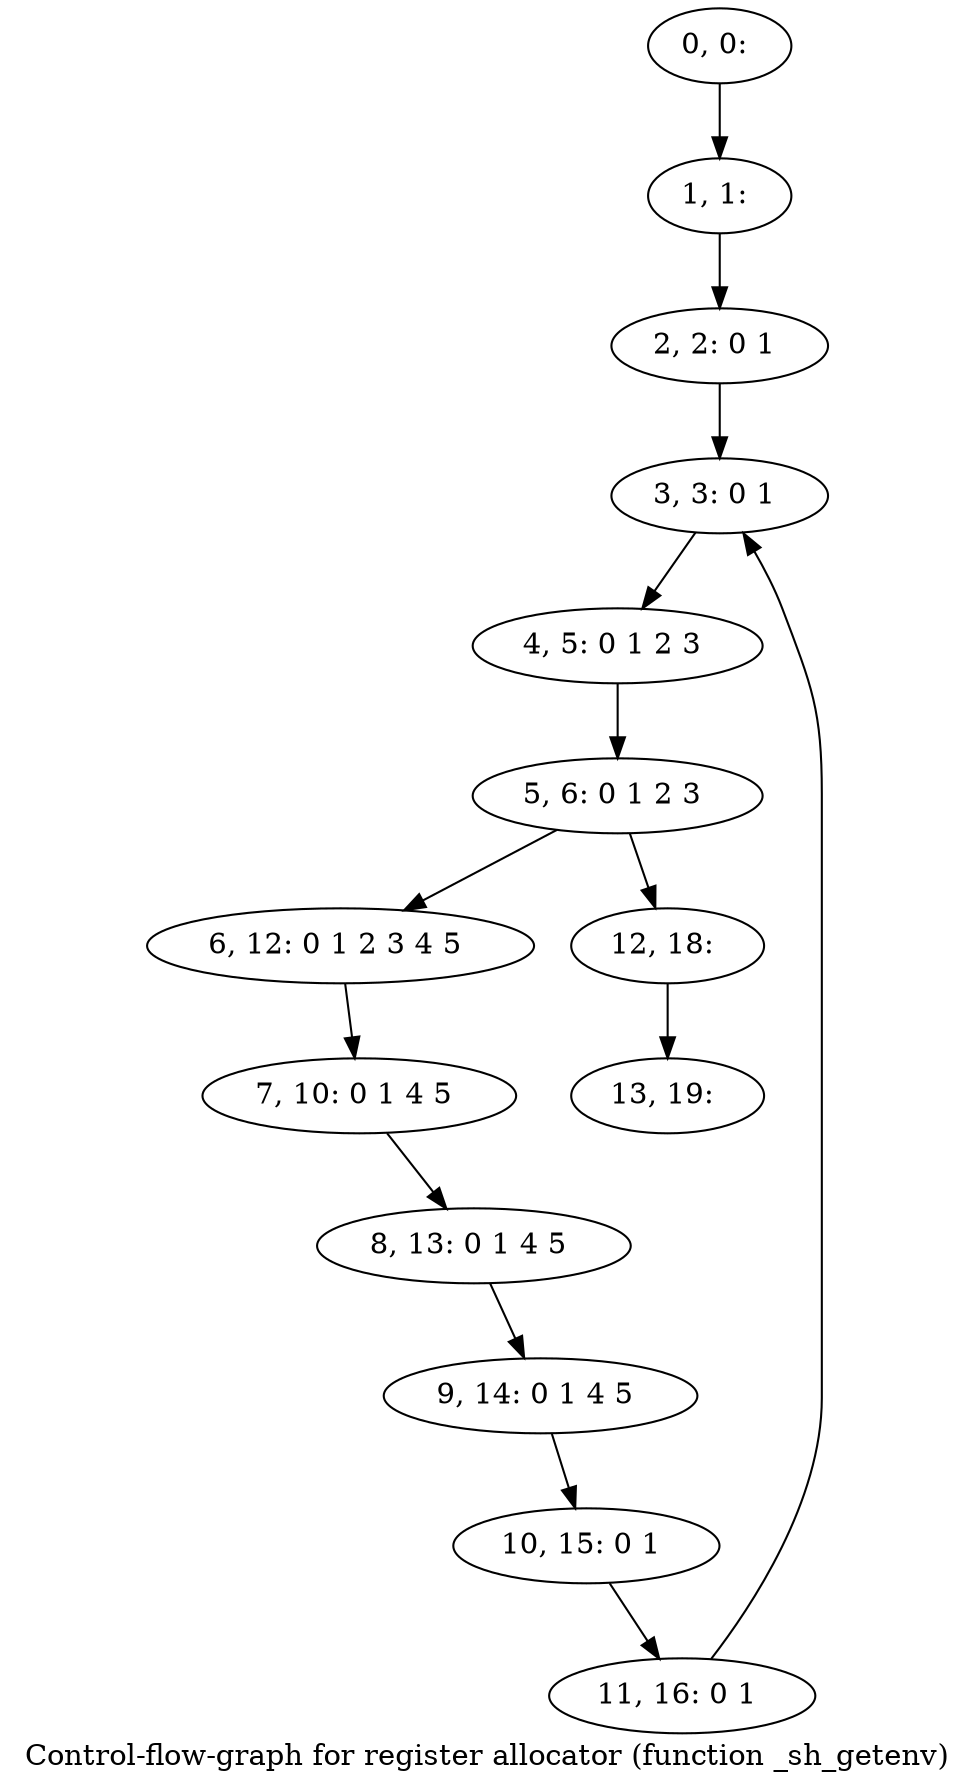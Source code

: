 digraph G {
graph [label="Control-flow-graph for register allocator (function _sh_getenv)"]
0[label="0, 0: "];
1[label="1, 1: "];
2[label="2, 2: 0 1 "];
3[label="3, 3: 0 1 "];
4[label="4, 5: 0 1 2 3 "];
5[label="5, 6: 0 1 2 3 "];
6[label="6, 12: 0 1 2 3 4 5 "];
7[label="7, 10: 0 1 4 5 "];
8[label="8, 13: 0 1 4 5 "];
9[label="9, 14: 0 1 4 5 "];
10[label="10, 15: 0 1 "];
11[label="11, 16: 0 1 "];
12[label="12, 18: "];
13[label="13, 19: "];
0->1 ;
1->2 ;
2->3 ;
3->4 ;
4->5 ;
5->6 ;
5->12 ;
6->7 ;
7->8 ;
8->9 ;
9->10 ;
10->11 ;
11->3 ;
12->13 ;
}

